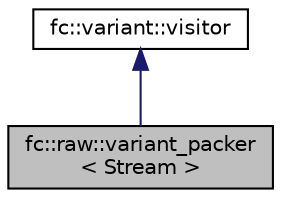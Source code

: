 digraph "fc::raw::variant_packer&lt; Stream &gt;"
{
  edge [fontname="Helvetica",fontsize="10",labelfontname="Helvetica",labelfontsize="10"];
  node [fontname="Helvetica",fontsize="10",shape=record];
  Node2 [label="fc::raw::variant_packer\l\< Stream \>",height=0.2,width=0.4,color="black", fillcolor="grey75", style="filled", fontcolor="black"];
  Node3 -> Node2 [dir="back",color="midnightblue",fontsize="10",style="solid",fontname="Helvetica"];
  Node3 [label="fc::variant::visitor",height=0.2,width=0.4,color="black", fillcolor="white", style="filled",URL="$classfc_1_1variant_1_1visitor.html"];
}
